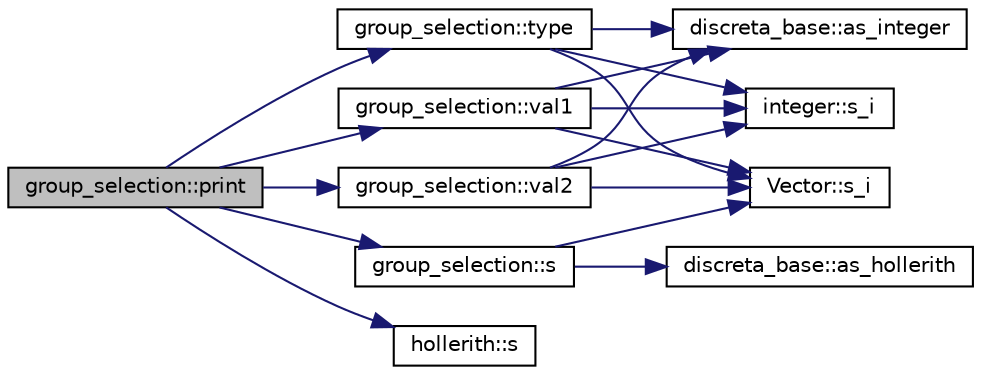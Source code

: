 digraph "group_selection::print"
{
  edge [fontname="Helvetica",fontsize="10",labelfontname="Helvetica",labelfontsize="10"];
  node [fontname="Helvetica",fontsize="10",shape=record];
  rankdir="LR";
  Node577 [label="group_selection::print",height=0.2,width=0.4,color="black", fillcolor="grey75", style="filled", fontcolor="black"];
  Node577 -> Node578 [color="midnightblue",fontsize="10",style="solid",fontname="Helvetica"];
  Node578 [label="group_selection::type",height=0.2,width=0.4,color="black", fillcolor="white", style="filled",URL="$d6/db0/classgroup__selection.html#a7d7efa588eae53bc12ab0cc6a45fad31"];
  Node578 -> Node579 [color="midnightblue",fontsize="10",style="solid",fontname="Helvetica"];
  Node579 [label="Vector::s_i",height=0.2,width=0.4,color="black", fillcolor="white", style="filled",URL="$d5/db2/class_vector.html#a1c4fe1752523df8119f70dd550244871"];
  Node578 -> Node580 [color="midnightblue",fontsize="10",style="solid",fontname="Helvetica"];
  Node580 [label="discreta_base::as_integer",height=0.2,width=0.4,color="black", fillcolor="white", style="filled",URL="$d7/d71/classdiscreta__base.html#a00d7691eaf874fd283d942692fe8dd26"];
  Node578 -> Node581 [color="midnightblue",fontsize="10",style="solid",fontname="Helvetica"];
  Node581 [label="integer::s_i",height=0.2,width=0.4,color="black", fillcolor="white", style="filled",URL="$d0/de5/classinteger.html#adf28e9f94d4c844adaa950deeb80b904"];
  Node577 -> Node582 [color="midnightblue",fontsize="10",style="solid",fontname="Helvetica"];
  Node582 [label="group_selection::val1",height=0.2,width=0.4,color="black", fillcolor="white", style="filled",URL="$d6/db0/classgroup__selection.html#a9b9578c0fe171d6aef98a1cb6926c4ea"];
  Node582 -> Node579 [color="midnightblue",fontsize="10",style="solid",fontname="Helvetica"];
  Node582 -> Node580 [color="midnightblue",fontsize="10",style="solid",fontname="Helvetica"];
  Node582 -> Node581 [color="midnightblue",fontsize="10",style="solid",fontname="Helvetica"];
  Node577 -> Node583 [color="midnightblue",fontsize="10",style="solid",fontname="Helvetica"];
  Node583 [label="group_selection::val2",height=0.2,width=0.4,color="black", fillcolor="white", style="filled",URL="$d6/db0/classgroup__selection.html#a9354cad24b302f9faf3924cbb9f7947c"];
  Node583 -> Node579 [color="midnightblue",fontsize="10",style="solid",fontname="Helvetica"];
  Node583 -> Node580 [color="midnightblue",fontsize="10",style="solid",fontname="Helvetica"];
  Node583 -> Node581 [color="midnightblue",fontsize="10",style="solid",fontname="Helvetica"];
  Node577 -> Node584 [color="midnightblue",fontsize="10",style="solid",fontname="Helvetica"];
  Node584 [label="group_selection::s",height=0.2,width=0.4,color="black", fillcolor="white", style="filled",URL="$d6/db0/classgroup__selection.html#a686cb0c6a3a040796b112b8007ea8223"];
  Node584 -> Node579 [color="midnightblue",fontsize="10",style="solid",fontname="Helvetica"];
  Node584 -> Node585 [color="midnightblue",fontsize="10",style="solid",fontname="Helvetica"];
  Node585 [label="discreta_base::as_hollerith",height=0.2,width=0.4,color="black", fillcolor="white", style="filled",URL="$d7/d71/classdiscreta__base.html#a3e66f82711f314710107e2f29e589690"];
  Node577 -> Node586 [color="midnightblue",fontsize="10",style="solid",fontname="Helvetica"];
  Node586 [label="hollerith::s",height=0.2,width=0.4,color="black", fillcolor="white", style="filled",URL="$d8/d99/classhollerith.html#af61fce2d06f211b25fe3838e4dfee77a"];
}
